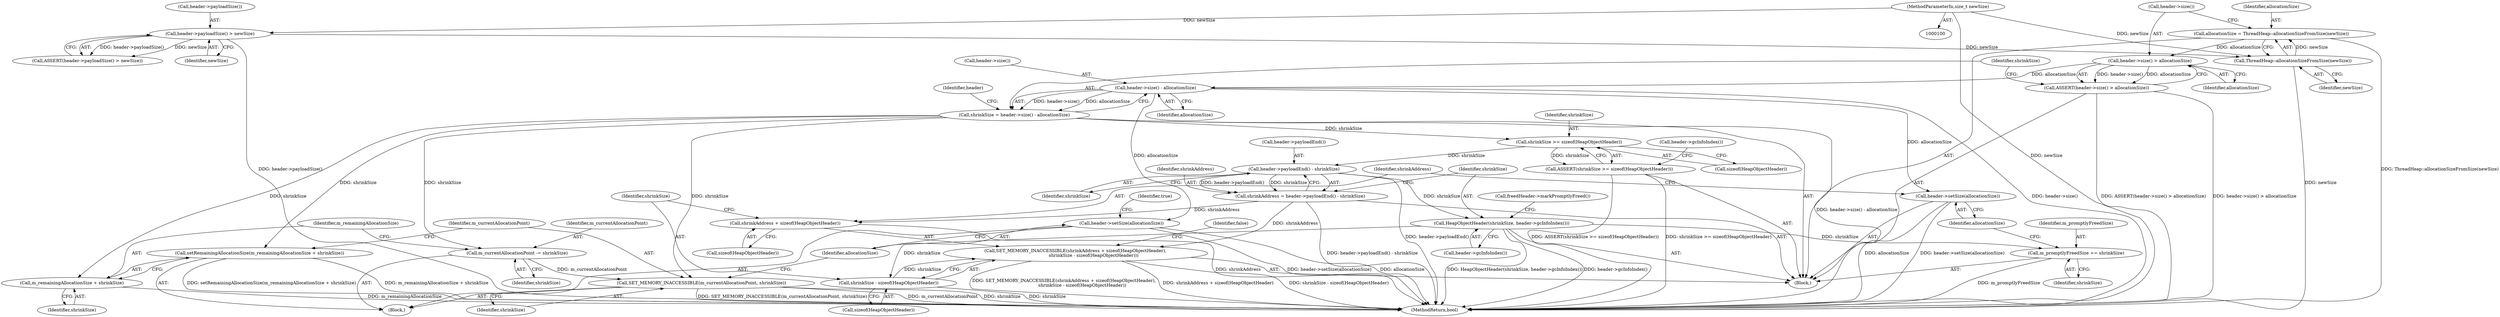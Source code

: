digraph "0_Chrome_0749ec24fae74ec32d0567eef0e5ec43c84dbcb9_10@API" {
"1000110" [label="(Call,allocationSize = ThreadHeap::allocationSizeFromSize(newSize))"];
"1000112" [label="(Call,ThreadHeap::allocationSizeFromSize(newSize))"];
"1000106" [label="(Call,header->payloadSize() > newSize)"];
"1000102" [label="(MethodParameterIn,size_t newSize)"];
"1000115" [label="(Call,header->size() > allocationSize)"];
"1000114" [label="(Call,ASSERT(header->size() > allocationSize))"];
"1000121" [label="(Call,header->size() - allocationSize)"];
"1000119" [label="(Call,shrinkSize = header->size() - allocationSize)"];
"1000128" [label="(Call,m_currentAllocationPoint -= shrinkSize)"];
"1000135" [label="(Call,SET_MEMORY_INACCESSIBLE(m_currentAllocationPoint, shrinkSize))"];
"1000131" [label="(Call,setRemainingAllocationSize(m_remainingAllocationSize + shrinkSize))"];
"1000132" [label="(Call,m_remainingAllocationSize + shrinkSize)"];
"1000143" [label="(Call,shrinkSize >= sizeof(HeapObjectHeader))"];
"1000142" [label="(Call,ASSERT(shrinkSize >= sizeof(HeapObjectHeader)))"];
"1000154" [label="(Call,header->payloadEnd() - shrinkSize)"];
"1000152" [label="(Call,shrinkAddress = header->payloadEnd() - shrinkSize)"];
"1000176" [label="(Call,SET_MEMORY_INACCESSIBLE(shrinkAddress + sizeof(HeapObjectHeader),\n                          shrinkSize - sizeof(HeapObjectHeader)))"];
"1000177" [label="(Call,shrinkAddress + sizeof(HeapObjectHeader))"];
"1000157" [label="(Call,HeapObjectHeader(shrinkSize, header->gcInfoIndex()))"];
"1000171" [label="(Call,m_promptlyFreedSize += shrinkSize)"];
"1000181" [label="(Call,shrinkSize - sizeof(HeapObjectHeader))"];
"1000138" [label="(Call,header->setSize(allocationSize))"];
"1000174" [label="(Call,header->setSize(allocationSize))"];
"1000157" [label="(Call,HeapObjectHeader(shrinkSize, header->gcInfoIndex()))"];
"1000175" [label="(Identifier,allocationSize)"];
"1000154" [label="(Call,header->payloadEnd() - shrinkSize)"];
"1000141" [label="(Identifier,true)"];
"1000117" [label="(Identifier,allocationSize)"];
"1000119" [label="(Call,shrinkSize = header->size() - allocationSize)"];
"1000138" [label="(Call,header->setSize(allocationSize))"];
"1000105" [label="(Call,ASSERT(header->payloadSize() > newSize))"];
"1000142" [label="(Call,ASSERT(shrinkSize >= sizeof(HeapObjectHeader)))"];
"1000183" [label="(Call,sizeof(HeapObjectHeader))"];
"1000110" [label="(Call,allocationSize = ThreadHeap::allocationSizeFromSize(newSize))"];
"1000153" [label="(Identifier,shrinkAddress)"];
"1000103" [label="(Block,)"];
"1000108" [label="(Identifier,newSize)"];
"1000115" [label="(Call,header->size() > allocationSize)"];
"1000123" [label="(Identifier,allocationSize)"];
"1000156" [label="(Identifier,shrinkSize)"];
"1000155" [label="(Call,header->payloadEnd())"];
"1000186" [label="(Identifier,false)"];
"1000136" [label="(Identifier,m_currentAllocationPoint)"];
"1000173" [label="(Identifier,shrinkSize)"];
"1000135" [label="(Call,SET_MEMORY_INACCESSIBLE(m_currentAllocationPoint, shrinkSize))"];
"1000129" [label="(Identifier,m_currentAllocationPoint)"];
"1000176" [label="(Call,SET_MEMORY_INACCESSIBLE(shrinkAddress + sizeof(HeapObjectHeader),\n                          shrinkSize - sizeof(HeapObjectHeader)))"];
"1000177" [label="(Call,shrinkAddress + sizeof(HeapObjectHeader))"];
"1000113" [label="(Identifier,newSize)"];
"1000111" [label="(Identifier,allocationSize)"];
"1000174" [label="(Call,header->setSize(allocationSize))"];
"1000160" [label="(Call,freedHeader->markPromptlyFreed())"];
"1000106" [label="(Call,header->payloadSize() > newSize)"];
"1000112" [label="(Call,ThreadHeap::allocationSizeFromSize(newSize))"];
"1000131" [label="(Call,setRemainingAllocationSize(m_remainingAllocationSize + shrinkSize))"];
"1000133" [label="(Identifier,m_remainingAllocationSize)"];
"1000107" [label="(Call,header->payloadSize())"];
"1000134" [label="(Identifier,shrinkSize)"];
"1000145" [label="(Call,sizeof(HeapObjectHeader))"];
"1000149" [label="(Call,header->gcInfoIndex())"];
"1000122" [label="(Call,header->size())"];
"1000187" [label="(MethodReturn,bool)"];
"1000128" [label="(Call,m_currentAllocationPoint -= shrinkSize)"];
"1000152" [label="(Call,shrinkAddress = header->payloadEnd() - shrinkSize)"];
"1000126" [label="(Identifier,header)"];
"1000102" [label="(MethodParameterIn,size_t newSize)"];
"1000178" [label="(Identifier,shrinkAddress)"];
"1000132" [label="(Call,m_remainingAllocationSize + shrinkSize)"];
"1000158" [label="(Identifier,shrinkSize)"];
"1000116" [label="(Call,header->size())"];
"1000139" [label="(Identifier,allocationSize)"];
"1000120" [label="(Identifier,shrinkSize)"];
"1000137" [label="(Identifier,shrinkSize)"];
"1000127" [label="(Block,)"];
"1000114" [label="(Call,ASSERT(header->size() > allocationSize))"];
"1000171" [label="(Call,m_promptlyFreedSize += shrinkSize)"];
"1000130" [label="(Identifier,shrinkSize)"];
"1000159" [label="(Call,header->gcInfoIndex())"];
"1000143" [label="(Call,shrinkSize >= sizeof(HeapObjectHeader))"];
"1000181" [label="(Call,shrinkSize - sizeof(HeapObjectHeader))"];
"1000121" [label="(Call,header->size() - allocationSize)"];
"1000182" [label="(Identifier,shrinkSize)"];
"1000179" [label="(Call,sizeof(HeapObjectHeader))"];
"1000172" [label="(Identifier,m_promptlyFreedSize)"];
"1000144" [label="(Identifier,shrinkSize)"];
"1000110" -> "1000103"  [label="AST: "];
"1000110" -> "1000112"  [label="CFG: "];
"1000111" -> "1000110"  [label="AST: "];
"1000112" -> "1000110"  [label="AST: "];
"1000116" -> "1000110"  [label="CFG: "];
"1000110" -> "1000187"  [label="DDG: ThreadHeap::allocationSizeFromSize(newSize)"];
"1000112" -> "1000110"  [label="DDG: newSize"];
"1000110" -> "1000115"  [label="DDG: allocationSize"];
"1000112" -> "1000113"  [label="CFG: "];
"1000113" -> "1000112"  [label="AST: "];
"1000112" -> "1000187"  [label="DDG: newSize"];
"1000106" -> "1000112"  [label="DDG: newSize"];
"1000102" -> "1000112"  [label="DDG: newSize"];
"1000106" -> "1000105"  [label="AST: "];
"1000106" -> "1000108"  [label="CFG: "];
"1000107" -> "1000106"  [label="AST: "];
"1000108" -> "1000106"  [label="AST: "];
"1000105" -> "1000106"  [label="CFG: "];
"1000106" -> "1000187"  [label="DDG: header->payloadSize()"];
"1000106" -> "1000105"  [label="DDG: header->payloadSize()"];
"1000106" -> "1000105"  [label="DDG: newSize"];
"1000102" -> "1000106"  [label="DDG: newSize"];
"1000102" -> "1000100"  [label="AST: "];
"1000102" -> "1000187"  [label="DDG: newSize"];
"1000115" -> "1000114"  [label="AST: "];
"1000115" -> "1000117"  [label="CFG: "];
"1000116" -> "1000115"  [label="AST: "];
"1000117" -> "1000115"  [label="AST: "];
"1000114" -> "1000115"  [label="CFG: "];
"1000115" -> "1000114"  [label="DDG: header->size()"];
"1000115" -> "1000114"  [label="DDG: allocationSize"];
"1000115" -> "1000121"  [label="DDG: allocationSize"];
"1000114" -> "1000103"  [label="AST: "];
"1000120" -> "1000114"  [label="CFG: "];
"1000114" -> "1000187"  [label="DDG: ASSERT(header->size() > allocationSize)"];
"1000114" -> "1000187"  [label="DDG: header->size() > allocationSize"];
"1000121" -> "1000119"  [label="AST: "];
"1000121" -> "1000123"  [label="CFG: "];
"1000122" -> "1000121"  [label="AST: "];
"1000123" -> "1000121"  [label="AST: "];
"1000119" -> "1000121"  [label="CFG: "];
"1000121" -> "1000187"  [label="DDG: header->size()"];
"1000121" -> "1000119"  [label="DDG: header->size()"];
"1000121" -> "1000119"  [label="DDG: allocationSize"];
"1000121" -> "1000138"  [label="DDG: allocationSize"];
"1000121" -> "1000174"  [label="DDG: allocationSize"];
"1000119" -> "1000103"  [label="AST: "];
"1000120" -> "1000119"  [label="AST: "];
"1000126" -> "1000119"  [label="CFG: "];
"1000119" -> "1000187"  [label="DDG: header->size() - allocationSize"];
"1000119" -> "1000128"  [label="DDG: shrinkSize"];
"1000119" -> "1000131"  [label="DDG: shrinkSize"];
"1000119" -> "1000132"  [label="DDG: shrinkSize"];
"1000119" -> "1000135"  [label="DDG: shrinkSize"];
"1000119" -> "1000143"  [label="DDG: shrinkSize"];
"1000128" -> "1000127"  [label="AST: "];
"1000128" -> "1000130"  [label="CFG: "];
"1000129" -> "1000128"  [label="AST: "];
"1000130" -> "1000128"  [label="AST: "];
"1000133" -> "1000128"  [label="CFG: "];
"1000128" -> "1000135"  [label="DDG: m_currentAllocationPoint"];
"1000135" -> "1000127"  [label="AST: "];
"1000135" -> "1000137"  [label="CFG: "];
"1000136" -> "1000135"  [label="AST: "];
"1000137" -> "1000135"  [label="AST: "];
"1000139" -> "1000135"  [label="CFG: "];
"1000135" -> "1000187"  [label="DDG: SET_MEMORY_INACCESSIBLE(m_currentAllocationPoint, shrinkSize)"];
"1000135" -> "1000187"  [label="DDG: m_currentAllocationPoint"];
"1000135" -> "1000187"  [label="DDG: shrinkSize"];
"1000131" -> "1000127"  [label="AST: "];
"1000131" -> "1000132"  [label="CFG: "];
"1000132" -> "1000131"  [label="AST: "];
"1000136" -> "1000131"  [label="CFG: "];
"1000131" -> "1000187"  [label="DDG: setRemainingAllocationSize(m_remainingAllocationSize + shrinkSize)"];
"1000131" -> "1000187"  [label="DDG: m_remainingAllocationSize + shrinkSize"];
"1000132" -> "1000134"  [label="CFG: "];
"1000133" -> "1000132"  [label="AST: "];
"1000134" -> "1000132"  [label="AST: "];
"1000132" -> "1000187"  [label="DDG: m_remainingAllocationSize"];
"1000143" -> "1000142"  [label="AST: "];
"1000143" -> "1000145"  [label="CFG: "];
"1000144" -> "1000143"  [label="AST: "];
"1000145" -> "1000143"  [label="AST: "];
"1000142" -> "1000143"  [label="CFG: "];
"1000143" -> "1000142"  [label="DDG: shrinkSize"];
"1000143" -> "1000154"  [label="DDG: shrinkSize"];
"1000142" -> "1000103"  [label="AST: "];
"1000149" -> "1000142"  [label="CFG: "];
"1000142" -> "1000187"  [label="DDG: ASSERT(shrinkSize >= sizeof(HeapObjectHeader))"];
"1000142" -> "1000187"  [label="DDG: shrinkSize >= sizeof(HeapObjectHeader)"];
"1000154" -> "1000152"  [label="AST: "];
"1000154" -> "1000156"  [label="CFG: "];
"1000155" -> "1000154"  [label="AST: "];
"1000156" -> "1000154"  [label="AST: "];
"1000152" -> "1000154"  [label="CFG: "];
"1000154" -> "1000187"  [label="DDG: header->payloadEnd()"];
"1000154" -> "1000152"  [label="DDG: header->payloadEnd()"];
"1000154" -> "1000152"  [label="DDG: shrinkSize"];
"1000154" -> "1000157"  [label="DDG: shrinkSize"];
"1000152" -> "1000103"  [label="AST: "];
"1000153" -> "1000152"  [label="AST: "];
"1000158" -> "1000152"  [label="CFG: "];
"1000152" -> "1000187"  [label="DDG: header->payloadEnd() - shrinkSize"];
"1000152" -> "1000176"  [label="DDG: shrinkAddress"];
"1000152" -> "1000177"  [label="DDG: shrinkAddress"];
"1000176" -> "1000103"  [label="AST: "];
"1000176" -> "1000181"  [label="CFG: "];
"1000177" -> "1000176"  [label="AST: "];
"1000181" -> "1000176"  [label="AST: "];
"1000186" -> "1000176"  [label="CFG: "];
"1000176" -> "1000187"  [label="DDG: shrinkSize - sizeof(HeapObjectHeader)"];
"1000176" -> "1000187"  [label="DDG: SET_MEMORY_INACCESSIBLE(shrinkAddress + sizeof(HeapObjectHeader),\n                          shrinkSize - sizeof(HeapObjectHeader))"];
"1000176" -> "1000187"  [label="DDG: shrinkAddress + sizeof(HeapObjectHeader)"];
"1000181" -> "1000176"  [label="DDG: shrinkSize"];
"1000177" -> "1000179"  [label="CFG: "];
"1000178" -> "1000177"  [label="AST: "];
"1000179" -> "1000177"  [label="AST: "];
"1000182" -> "1000177"  [label="CFG: "];
"1000177" -> "1000187"  [label="DDG: shrinkAddress"];
"1000157" -> "1000103"  [label="AST: "];
"1000157" -> "1000159"  [label="CFG: "];
"1000158" -> "1000157"  [label="AST: "];
"1000159" -> "1000157"  [label="AST: "];
"1000160" -> "1000157"  [label="CFG: "];
"1000157" -> "1000187"  [label="DDG: HeapObjectHeader(shrinkSize, header->gcInfoIndex())"];
"1000157" -> "1000187"  [label="DDG: header->gcInfoIndex()"];
"1000157" -> "1000171"  [label="DDG: shrinkSize"];
"1000157" -> "1000181"  [label="DDG: shrinkSize"];
"1000171" -> "1000103"  [label="AST: "];
"1000171" -> "1000173"  [label="CFG: "];
"1000172" -> "1000171"  [label="AST: "];
"1000173" -> "1000171"  [label="AST: "];
"1000175" -> "1000171"  [label="CFG: "];
"1000171" -> "1000187"  [label="DDG: m_promptlyFreedSize"];
"1000181" -> "1000183"  [label="CFG: "];
"1000182" -> "1000181"  [label="AST: "];
"1000183" -> "1000181"  [label="AST: "];
"1000181" -> "1000187"  [label="DDG: shrinkSize"];
"1000138" -> "1000127"  [label="AST: "];
"1000138" -> "1000139"  [label="CFG: "];
"1000139" -> "1000138"  [label="AST: "];
"1000141" -> "1000138"  [label="CFG: "];
"1000138" -> "1000187"  [label="DDG: allocationSize"];
"1000138" -> "1000187"  [label="DDG: header->setSize(allocationSize)"];
"1000174" -> "1000103"  [label="AST: "];
"1000174" -> "1000175"  [label="CFG: "];
"1000175" -> "1000174"  [label="AST: "];
"1000178" -> "1000174"  [label="CFG: "];
"1000174" -> "1000187"  [label="DDG: header->setSize(allocationSize)"];
"1000174" -> "1000187"  [label="DDG: allocationSize"];
}
